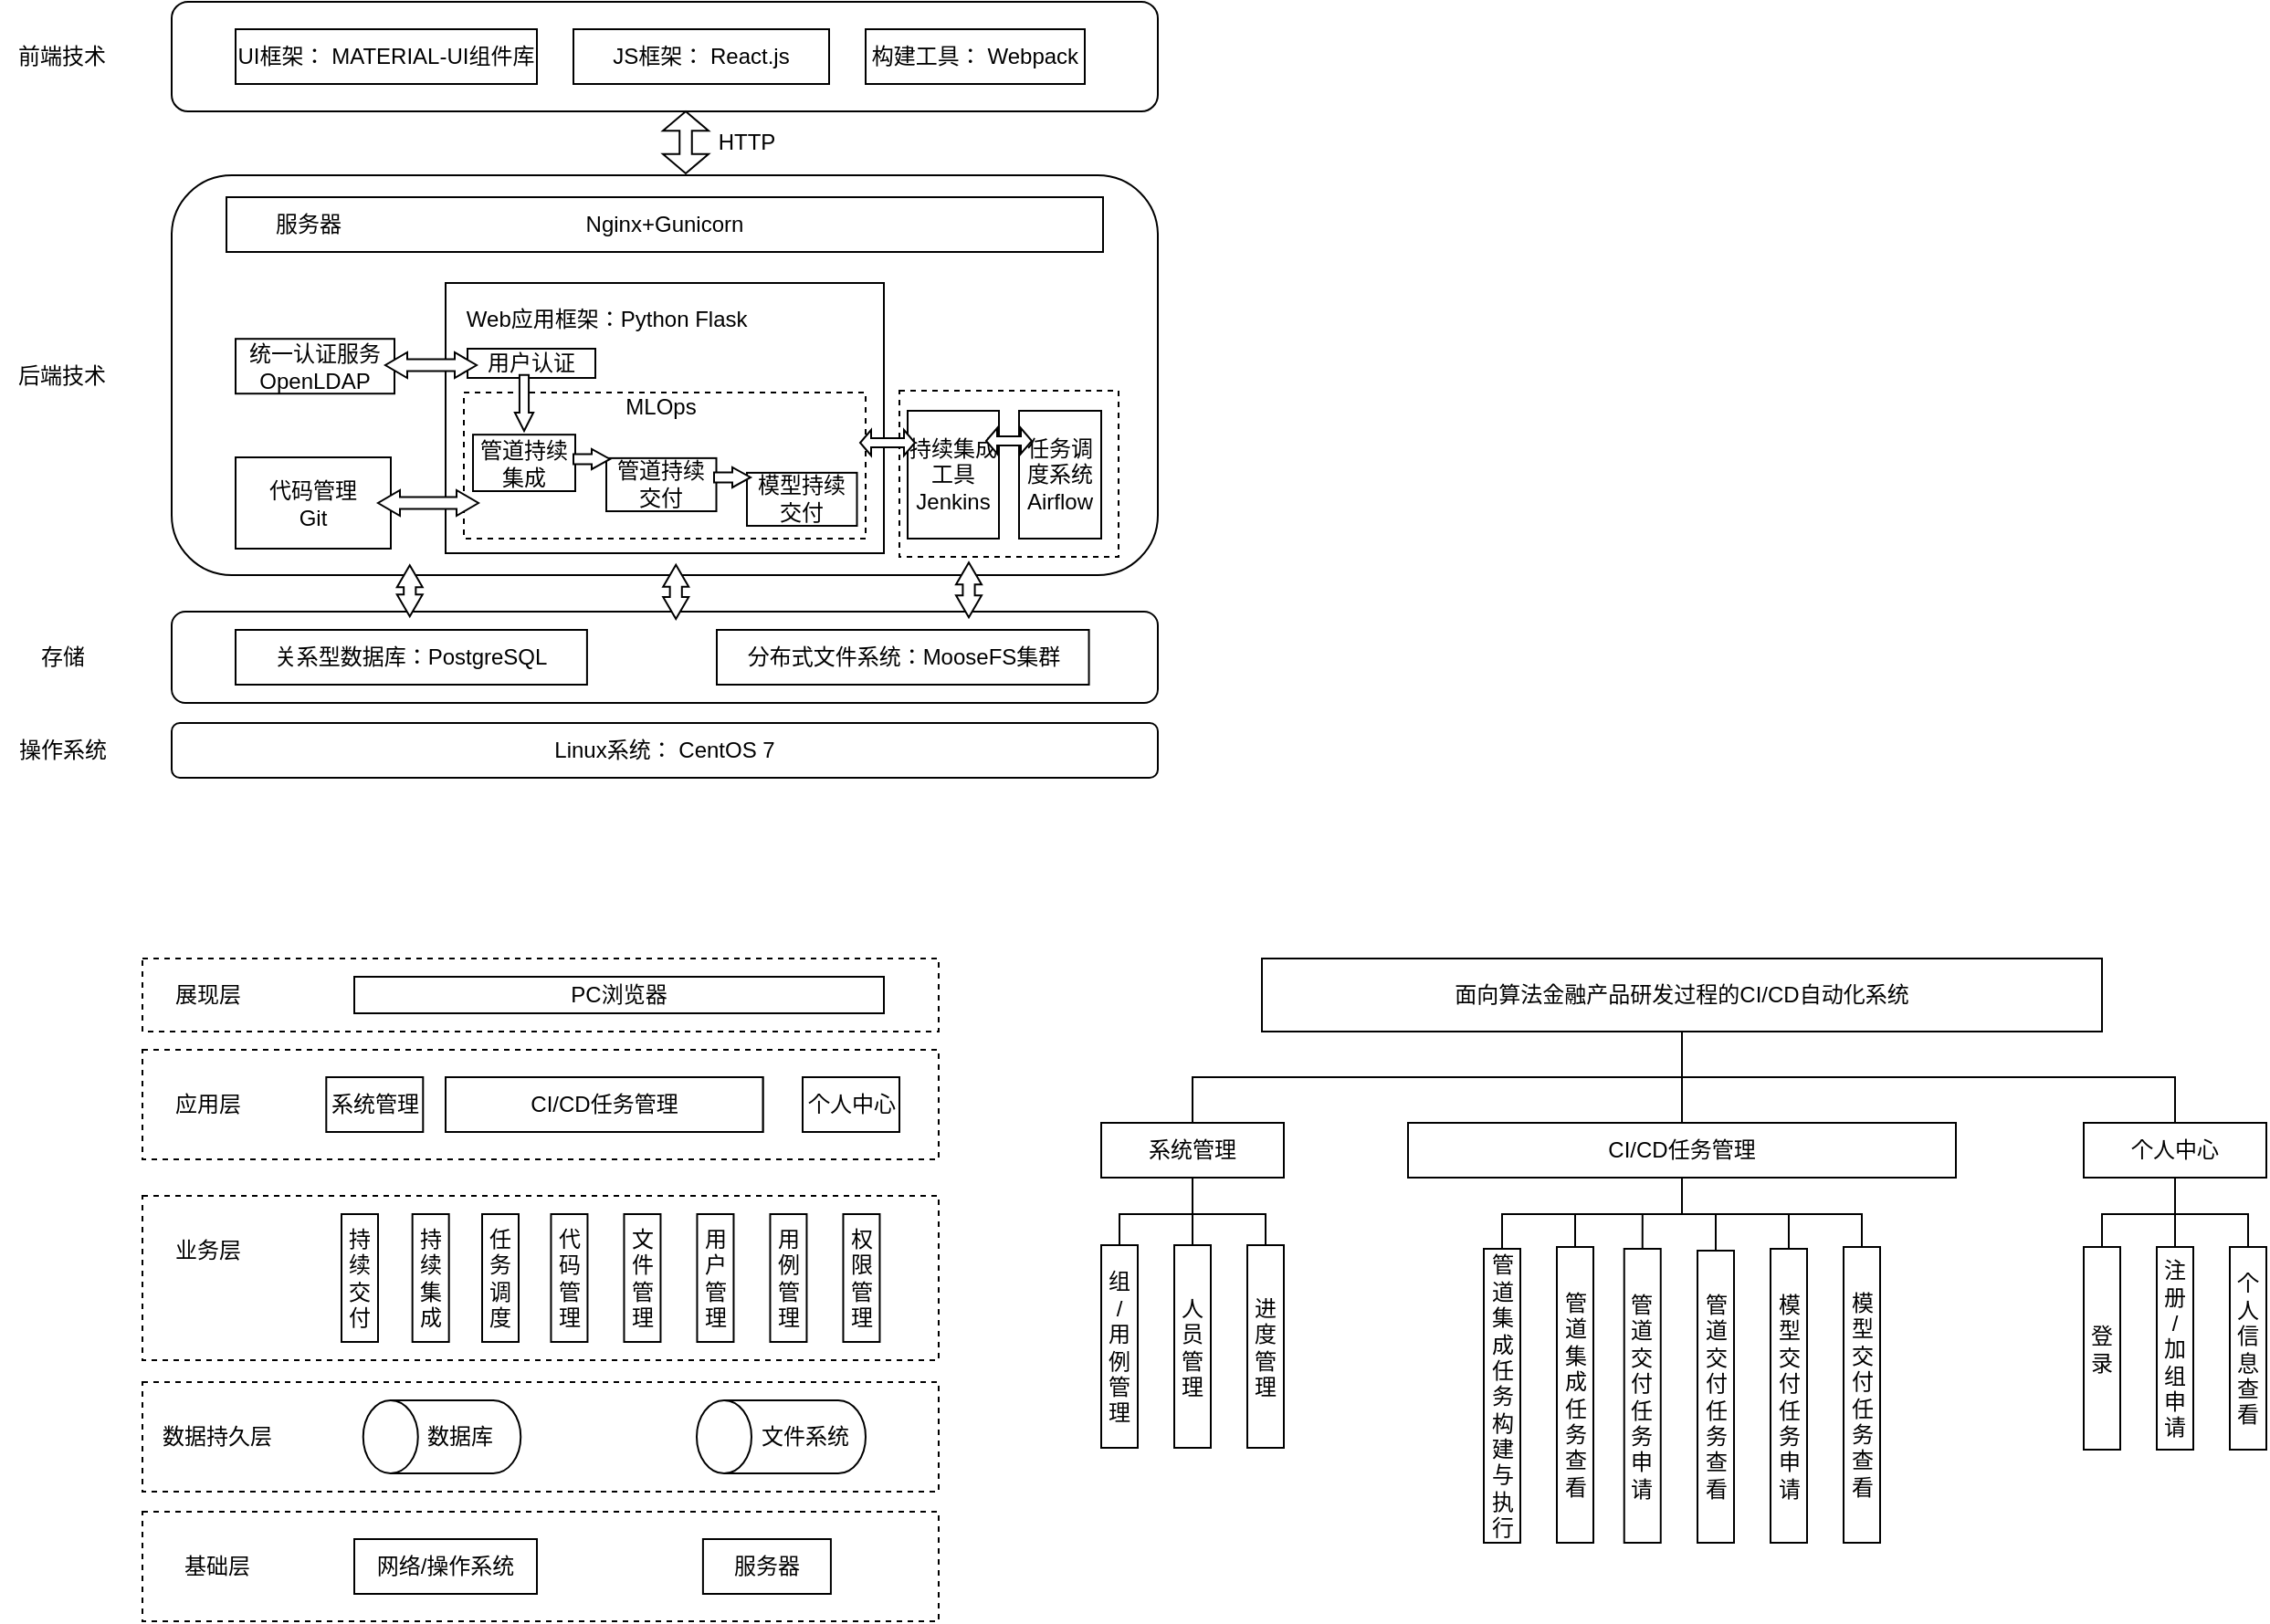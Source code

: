 <mxfile version="14.6.6" type="github">
  <diagram id="vNM15qeYT9EExKCgJNkL" name="第 1 页">
    <mxGraphModel dx="782" dy="437" grid="1" gridSize="10" guides="1" tooltips="1" connect="1" arrows="1" fold="1" page="1" pageScale="1" pageWidth="827" pageHeight="1169" math="0" shadow="0">
      <root>
        <mxCell id="0" />
        <mxCell id="1" parent="0" />
        <mxCell id="6xyBLph1M2rWBh-eGpku-9" value="" style="rounded=1;whiteSpace=wrap;html=1;" vertex="1" parent="1">
          <mxGeometry x="100" y="191" width="540" height="219" as="geometry" />
        </mxCell>
        <mxCell id="6xyBLph1M2rWBh-eGpku-51" value="" style="rounded=0;whiteSpace=wrap;html=1;dashed=1;" vertex="1" parent="1">
          <mxGeometry x="498.5" y="309" width="120" height="91" as="geometry" />
        </mxCell>
        <mxCell id="6xyBLph1M2rWBh-eGpku-11" value="" style="rounded=0;whiteSpace=wrap;html=1;" vertex="1" parent="1">
          <mxGeometry x="250" y="250" width="240" height="148" as="geometry" />
        </mxCell>
        <mxCell id="6xyBLph1M2rWBh-eGpku-48" value="" style="rounded=0;whiteSpace=wrap;html=1;dashed=1;" vertex="1" parent="1">
          <mxGeometry x="260" y="310" width="220" height="80" as="geometry" />
        </mxCell>
        <mxCell id="6xyBLph1M2rWBh-eGpku-1" value="" style="rounded=1;whiteSpace=wrap;html=1;" vertex="1" parent="1">
          <mxGeometry x="100" y="96" width="540" height="60" as="geometry" />
        </mxCell>
        <mxCell id="6xyBLph1M2rWBh-eGpku-2" value="前端技术" style="text;html=1;strokeColor=none;fillColor=none;align=center;verticalAlign=middle;whiteSpace=wrap;rounded=0;" vertex="1" parent="1">
          <mxGeometry x="15.0" y="116" width="50" height="20" as="geometry" />
        </mxCell>
        <mxCell id="6xyBLph1M2rWBh-eGpku-3" value="UI框架： MATERIAL-UI组件库" style="rounded=0;whiteSpace=wrap;html=1;" vertex="1" parent="1">
          <mxGeometry x="135" y="111" width="165" height="30" as="geometry" />
        </mxCell>
        <mxCell id="6xyBLph1M2rWBh-eGpku-4" value="JS框架： React.js" style="rounded=0;whiteSpace=wrap;html=1;" vertex="1" parent="1">
          <mxGeometry x="320" y="111" width="140" height="30" as="geometry" />
        </mxCell>
        <mxCell id="6xyBLph1M2rWBh-eGpku-7" value="" style="html=1;shadow=0;dashed=0;align=center;verticalAlign=middle;shape=mxgraph.arrows2.twoWayArrow;dy=0.73;dx=10.67;rotation=90;" vertex="1" parent="1">
          <mxGeometry x="364.5" y="160.5" width="34" height="25" as="geometry" />
        </mxCell>
        <mxCell id="6xyBLph1M2rWBh-eGpku-8" value="HTTP" style="text;html=1;strokeColor=none;fillColor=none;align=center;verticalAlign=middle;whiteSpace=wrap;rounded=0;" vertex="1" parent="1">
          <mxGeometry x="394.5" y="163" width="40" height="20" as="geometry" />
        </mxCell>
        <mxCell id="6xyBLph1M2rWBh-eGpku-10" value="Nginx+Gunicorn" style="rounded=0;whiteSpace=wrap;html=1;" vertex="1" parent="1">
          <mxGeometry x="130" y="203" width="480" height="30" as="geometry" />
        </mxCell>
        <mxCell id="6xyBLph1M2rWBh-eGpku-16" value="Web应用框架：Python Flask&amp;nbsp;" style="text;html=1;strokeColor=none;fillColor=none;align=center;verticalAlign=middle;whiteSpace=wrap;rounded=0;" vertex="1" parent="1">
          <mxGeometry x="255" y="260" width="170" height="20" as="geometry" />
        </mxCell>
        <mxCell id="6xyBLph1M2rWBh-eGpku-17" value="Linux系统： CentOS 7" style="rounded=1;whiteSpace=wrap;html=1;" vertex="1" parent="1">
          <mxGeometry x="100" y="491" width="540" height="30" as="geometry" />
        </mxCell>
        <mxCell id="6xyBLph1M2rWBh-eGpku-27" value="统一认证服务&lt;br&gt;OpenLDAP" style="rounded=0;whiteSpace=wrap;html=1;" vertex="1" parent="1">
          <mxGeometry x="135" y="280.6" width="87" height="30" as="geometry" />
        </mxCell>
        <mxCell id="6xyBLph1M2rWBh-eGpku-28" value="代码管理&lt;br&gt;Git" style="rounded=0;whiteSpace=wrap;html=1;" vertex="1" parent="1">
          <mxGeometry x="135" y="345.5" width="85" height="50" as="geometry" />
        </mxCell>
        <mxCell id="6xyBLph1M2rWBh-eGpku-29" value="操作系统" style="text;html=1;strokeColor=none;fillColor=none;align=center;verticalAlign=middle;whiteSpace=wrap;rounded=0;" vertex="1" parent="1">
          <mxGeometry x="12.5" y="496" width="55" height="20" as="geometry" />
        </mxCell>
        <mxCell id="6xyBLph1M2rWBh-eGpku-31" value="" style="html=1;shadow=0;dashed=0;align=center;verticalAlign=middle;shape=mxgraph.arrows2.twoWayArrow;dy=0.53;dx=12;rotation=0;" vertex="1" parent="1">
          <mxGeometry x="213" y="363.5" width="55" height="14" as="geometry" />
        </mxCell>
        <mxCell id="6xyBLph1M2rWBh-eGpku-32" value="任务调度系统&lt;br&gt;Airflow" style="rounded=0;whiteSpace=wrap;html=1;" vertex="1" parent="1">
          <mxGeometry x="564" y="320" width="45" height="70" as="geometry" />
        </mxCell>
        <mxCell id="6xyBLph1M2rWBh-eGpku-33" value="持续集成工具&lt;br&gt;Jenkins" style="rounded=0;whiteSpace=wrap;html=1;" vertex="1" parent="1">
          <mxGeometry x="503" y="320" width="50" height="70" as="geometry" />
        </mxCell>
        <mxCell id="6xyBLph1M2rWBh-eGpku-34" value="" style="html=1;shadow=0;dashed=0;align=center;verticalAlign=middle;shape=mxgraph.arrows2.twoWayArrow;dy=0.64;dx=6;rotation=0;" vertex="1" parent="1">
          <mxGeometry x="477" y="330.5" width="30" height="14" as="geometry" />
        </mxCell>
        <mxCell id="6xyBLph1M2rWBh-eGpku-36" value="服务器" style="text;html=1;strokeColor=none;fillColor=none;align=center;verticalAlign=middle;whiteSpace=wrap;rounded=0;" vertex="1" parent="1">
          <mxGeometry x="155" y="208" width="40" height="20" as="geometry" />
        </mxCell>
        <mxCell id="6xyBLph1M2rWBh-eGpku-37" value="用户认证" style="rounded=0;whiteSpace=wrap;html=1;" vertex="1" parent="1">
          <mxGeometry x="262" y="286" width="70" height="16" as="geometry" />
        </mxCell>
        <mxCell id="6xyBLph1M2rWBh-eGpku-39" value="" style="html=1;shadow=0;dashed=0;align=center;verticalAlign=middle;shape=mxgraph.arrows2.arrow;dy=0.5;dx=10;notch=0;rotation=90;" vertex="1" parent="1">
          <mxGeometry x="277.65" y="310.6" width="30.7" height="10.13" as="geometry" />
        </mxCell>
        <mxCell id="6xyBLph1M2rWBh-eGpku-42" value="管道持续集成" style="rounded=0;whiteSpace=wrap;html=1;" vertex="1" parent="1">
          <mxGeometry x="265" y="333.07" width="56" height="30.93" as="geometry" />
        </mxCell>
        <mxCell id="6xyBLph1M2rWBh-eGpku-43" value="管道持续&lt;br&gt;交付" style="rounded=0;whiteSpace=wrap;html=1;" vertex="1" parent="1">
          <mxGeometry x="338" y="345.94" width="60.25" height="29.07" as="geometry" />
        </mxCell>
        <mxCell id="6xyBLph1M2rWBh-eGpku-46" value="模型持续&lt;br&gt;交付" style="rounded=0;whiteSpace=wrap;html=1;" vertex="1" parent="1">
          <mxGeometry x="415" y="353.94" width="60.25" height="29.07" as="geometry" />
        </mxCell>
        <mxCell id="6xyBLph1M2rWBh-eGpku-47" value="" style="html=1;shadow=0;dashed=0;align=center;verticalAlign=middle;shape=mxgraph.arrows2.twoWayArrow;dy=0.64;dx=6;rotation=0;" vertex="1" parent="1">
          <mxGeometry x="546" y="329.5" width="25" height="14" as="geometry" />
        </mxCell>
        <mxCell id="6xyBLph1M2rWBh-eGpku-45" value="" style="html=1;shadow=0;dashed=0;align=center;verticalAlign=middle;shape=mxgraph.arrows2.arrow;dy=0.5;dx=10;notch=0;rotation=0;" vertex="1" parent="1">
          <mxGeometry x="397" y="350.94" width="20" height="11.06" as="geometry" />
        </mxCell>
        <mxCell id="6xyBLph1M2rWBh-eGpku-40" value="" style="html=1;shadow=0;dashed=0;align=center;verticalAlign=middle;shape=mxgraph.arrows2.arrow;dy=0.5;dx=10;notch=0;rotation=0;" vertex="1" parent="1">
          <mxGeometry x="320" y="340.94" width="20" height="11.06" as="geometry" />
        </mxCell>
        <mxCell id="6xyBLph1M2rWBh-eGpku-52" value="存储" style="text;html=1;strokeColor=none;fillColor=none;align=center;verticalAlign=middle;whiteSpace=wrap;rounded=0;" vertex="1" parent="1">
          <mxGeometry x="6.566" y="445" width="66.869" height="20" as="geometry" />
        </mxCell>
        <mxCell id="6xyBLph1M2rWBh-eGpku-53" value="后端技术" style="text;html=1;strokeColor=none;fillColor=none;align=center;verticalAlign=middle;whiteSpace=wrap;rounded=0;" vertex="1" parent="1">
          <mxGeometry x="15" y="290.6" width="50" height="20" as="geometry" />
        </mxCell>
        <mxCell id="6xyBLph1M2rWBh-eGpku-54" value="MLOps" style="text;html=1;strokeColor=none;fillColor=none;align=center;verticalAlign=middle;whiteSpace=wrap;rounded=0;dashed=1;" vertex="1" parent="1">
          <mxGeometry x="348.13" y="308.07" width="40" height="20" as="geometry" />
        </mxCell>
        <mxCell id="6xyBLph1M2rWBh-eGpku-12" value="" style="rounded=1;whiteSpace=wrap;html=1;" vertex="1" parent="1">
          <mxGeometry x="100" y="430" width="540" height="50" as="geometry" />
        </mxCell>
        <mxCell id="6xyBLph1M2rWBh-eGpku-13" value="关系型数据库：PostgreSQL" style="rounded=0;whiteSpace=wrap;html=1;" vertex="1" parent="1">
          <mxGeometry x="134.997" y="440" width="192.453" height="30" as="geometry" />
        </mxCell>
        <mxCell id="6xyBLph1M2rWBh-eGpku-15" value="分布式文件系统：MooseFS集群" style="rounded=0;whiteSpace=wrap;html=1;" vertex="1" parent="1">
          <mxGeometry x="398.501" y="440" width="203.774" height="30" as="geometry" />
        </mxCell>
        <mxCell id="6xyBLph1M2rWBh-eGpku-25" value="" style="html=1;shadow=0;dashed=0;align=center;verticalAlign=middle;shape=mxgraph.arrows2.twoWayArrow;dy=0.53;dx=12;rotation=90;" vertex="1" parent="1">
          <mxGeometry x="216.38" y="411.63" width="28" height="14" as="geometry" />
        </mxCell>
        <mxCell id="6xyBLph1M2rWBh-eGpku-50" value="" style="html=1;shadow=0;dashed=0;align=center;verticalAlign=middle;shape=mxgraph.arrows2.twoWayArrow;dy=0.53;dx=12;rotation=90;" vertex="1" parent="1">
          <mxGeometry x="521.5" y="411.13" width="30" height="14" as="geometry" />
        </mxCell>
        <mxCell id="6xyBLph1M2rWBh-eGpku-26" value="" style="html=1;shadow=0;dashed=0;align=center;verticalAlign=middle;shape=mxgraph.arrows2.twoWayArrow;dy=0.53;dx=12;rotation=90;" vertex="1" parent="1">
          <mxGeometry x="361.28" y="412.16" width="29.67" height="14" as="geometry" />
        </mxCell>
        <mxCell id="6xyBLph1M2rWBh-eGpku-58" value="构建工具： Webpack" style="rounded=0;whiteSpace=wrap;html=1;" vertex="1" parent="1">
          <mxGeometry x="480" y="111" width="120" height="30" as="geometry" />
        </mxCell>
        <mxCell id="6xyBLph1M2rWBh-eGpku-35" value="" style="html=1;shadow=0;dashed=0;align=center;verticalAlign=middle;shape=mxgraph.arrows2.twoWayArrow;dy=0.53;dx=12;rotation=0;" vertex="1" parent="1">
          <mxGeometry x="217" y="288" width="50" height="14" as="geometry" />
        </mxCell>
        <mxCell id="6xyBLph1M2rWBh-eGpku-60" value="" style="rounded=0;whiteSpace=wrap;html=1;dashed=1;" vertex="1" parent="1">
          <mxGeometry x="84" y="620" width="436" height="40" as="geometry" />
        </mxCell>
        <mxCell id="6xyBLph1M2rWBh-eGpku-61" value="" style="rounded=0;whiteSpace=wrap;html=1;dashed=1;" vertex="1" parent="1">
          <mxGeometry x="84" y="670" width="436" height="60" as="geometry" />
        </mxCell>
        <mxCell id="6xyBLph1M2rWBh-eGpku-62" value="展现层" style="text;html=1;strokeColor=none;fillColor=none;align=center;verticalAlign=middle;whiteSpace=wrap;rounded=0;dashed=1;" vertex="1" parent="1">
          <mxGeometry x="100" y="630" width="40" height="20" as="geometry" />
        </mxCell>
        <mxCell id="6xyBLph1M2rWBh-eGpku-63" value="应用层" style="text;html=1;strokeColor=none;fillColor=none;align=center;verticalAlign=middle;whiteSpace=wrap;rounded=0;dashed=1;" vertex="1" parent="1">
          <mxGeometry x="100" y="690" width="40" height="20" as="geometry" />
        </mxCell>
        <mxCell id="6xyBLph1M2rWBh-eGpku-64" value="" style="rounded=0;whiteSpace=wrap;html=1;dashed=1;" vertex="1" parent="1">
          <mxGeometry x="84" y="750" width="436" height="90" as="geometry" />
        </mxCell>
        <mxCell id="6xyBLph1M2rWBh-eGpku-65" value="业务层" style="text;html=1;strokeColor=none;fillColor=none;align=center;verticalAlign=middle;whiteSpace=wrap;rounded=0;dashed=1;" vertex="1" parent="1">
          <mxGeometry x="100" y="770" width="40" height="20" as="geometry" />
        </mxCell>
        <mxCell id="6xyBLph1M2rWBh-eGpku-69" value="PC浏览器" style="rounded=0;whiteSpace=wrap;html=1;" vertex="1" parent="1">
          <mxGeometry x="200" y="630" width="290" height="20" as="geometry" />
        </mxCell>
        <mxCell id="6xyBLph1M2rWBh-eGpku-70" value="个人中心" style="rounded=0;whiteSpace=wrap;html=1;" vertex="1" parent="1">
          <mxGeometry x="445.5" y="685" width="53" height="30" as="geometry" />
        </mxCell>
        <mxCell id="6xyBLph1M2rWBh-eGpku-130" style="edgeStyle=orthogonalEdgeStyle;rounded=0;orthogonalLoop=1;jettySize=auto;html=1;exitX=0.5;exitY=1;exitDx=0;exitDy=0;entryX=0.5;entryY=0;entryDx=0;entryDy=0;endArrow=none;endFill=0;" edge="1" parent="1" source="6xyBLph1M2rWBh-eGpku-72" target="6xyBLph1M2rWBh-eGpku-126">
          <mxGeometry relative="1" as="geometry" />
        </mxCell>
        <mxCell id="6xyBLph1M2rWBh-eGpku-131" style="edgeStyle=orthogonalEdgeStyle;rounded=0;orthogonalLoop=1;jettySize=auto;html=1;exitX=0.5;exitY=1;exitDx=0;exitDy=0;endArrow=none;endFill=0;" edge="1" parent="1" source="6xyBLph1M2rWBh-eGpku-72" target="6xyBLph1M2rWBh-eGpku-114">
          <mxGeometry relative="1" as="geometry" />
        </mxCell>
        <mxCell id="6xyBLph1M2rWBh-eGpku-132" style="edgeStyle=orthogonalEdgeStyle;rounded=0;orthogonalLoop=1;jettySize=auto;html=1;exitX=0.5;exitY=1;exitDx=0;exitDy=0;entryX=0.5;entryY=0;entryDx=0;entryDy=0;endArrow=none;endFill=0;" edge="1" parent="1" source="6xyBLph1M2rWBh-eGpku-72" target="6xyBLph1M2rWBh-eGpku-74">
          <mxGeometry relative="1" as="geometry" />
        </mxCell>
        <mxCell id="6xyBLph1M2rWBh-eGpku-72" value="面向算法金融产品研发过程的CI/CD自动化系统" style="rounded=0;whiteSpace=wrap;html=1;" vertex="1" parent="1">
          <mxGeometry x="697" y="620" width="460" height="40" as="geometry" />
        </mxCell>
        <mxCell id="6xyBLph1M2rWBh-eGpku-144" style="edgeStyle=orthogonalEdgeStyle;rounded=0;orthogonalLoop=1;jettySize=auto;html=1;exitX=0.5;exitY=1;exitDx=0;exitDy=0;entryX=0.5;entryY=0;entryDx=0;entryDy=0;endArrow=none;endFill=0;" edge="1" parent="1" source="6xyBLph1M2rWBh-eGpku-74" target="6xyBLph1M2rWBh-eGpku-75">
          <mxGeometry relative="1" as="geometry" />
        </mxCell>
        <mxCell id="6xyBLph1M2rWBh-eGpku-145" style="edgeStyle=orthogonalEdgeStyle;rounded=0;orthogonalLoop=1;jettySize=auto;html=1;exitX=0.5;exitY=1;exitDx=0;exitDy=0;entryX=0.5;entryY=0;entryDx=0;entryDy=0;endArrow=none;endFill=0;" edge="1" parent="1" source="6xyBLph1M2rWBh-eGpku-74" target="6xyBLph1M2rWBh-eGpku-76">
          <mxGeometry relative="1" as="geometry" />
        </mxCell>
        <mxCell id="6xyBLph1M2rWBh-eGpku-146" style="edgeStyle=orthogonalEdgeStyle;rounded=0;orthogonalLoop=1;jettySize=auto;html=1;exitX=0.5;exitY=1;exitDx=0;exitDy=0;entryX=0.5;entryY=0;entryDx=0;entryDy=0;endArrow=none;endFill=0;" edge="1" parent="1" source="6xyBLph1M2rWBh-eGpku-74" target="6xyBLph1M2rWBh-eGpku-78">
          <mxGeometry relative="1" as="geometry" />
        </mxCell>
        <mxCell id="6xyBLph1M2rWBh-eGpku-74" value="个人中心" style="rounded=0;whiteSpace=wrap;html=1;" vertex="1" parent="1">
          <mxGeometry x="1147" y="710" width="100" height="30" as="geometry" />
        </mxCell>
        <mxCell id="6xyBLph1M2rWBh-eGpku-75" value="登录" style="rounded=0;whiteSpace=wrap;html=1;" vertex="1" parent="1">
          <mxGeometry x="1147" y="778" width="20" height="111" as="geometry" />
        </mxCell>
        <mxCell id="6xyBLph1M2rWBh-eGpku-76" value="注册&lt;br&gt;/&lt;br&gt;加组申请" style="rounded=0;whiteSpace=wrap;html=1;" vertex="1" parent="1">
          <mxGeometry x="1187" y="778" width="20" height="111" as="geometry" />
        </mxCell>
        <mxCell id="6xyBLph1M2rWBh-eGpku-78" value="个人信息查看" style="rounded=0;whiteSpace=wrap;html=1;" vertex="1" parent="1">
          <mxGeometry x="1227" y="778" width="20" height="111" as="geometry" />
        </mxCell>
        <mxCell id="6xyBLph1M2rWBh-eGpku-90" value="CICD自动化管理" style="rounded=0;whiteSpace=wrap;html=1;" vertex="1" parent="1">
          <mxGeometry x="250" y="685" width="173.75" height="30" as="geometry" />
        </mxCell>
        <mxCell id="6xyBLph1M2rWBh-eGpku-91" value="系统管理" style="rounded=0;whiteSpace=wrap;html=1;" vertex="1" parent="1">
          <mxGeometry x="184.65" y="685" width="53" height="30" as="geometry" />
        </mxCell>
        <mxCell id="6xyBLph1M2rWBh-eGpku-107" value="持续集成&lt;span style=&quot;color: rgba(0 , 0 , 0 , 0) ; font-family: monospace ; font-size: 0px&quot;&gt;%3CmxGraphModel%3E%3Croot%3E%3CmxCell%20id%3D%220%22%2F%3E%3CmxCell%20id%3D%221%22%20parent%3D%220%22%2F%3E%3CmxCell%20id%3D%222%22%20value%3D%22%E7%94%A8%E4%BE%8B%E7%AE%A1%E7%90%86%22%20style%3D%22rounded%3D0%3BwhiteSpace%3Dwrap%3Bhtml%3D1%3B%22%20vertex%3D%221%22%20parent%3D%221%22%3E%3CmxGeometry%20x%3D%22376.73%22%20y%3D%22760%22%20width%3D%2220%22%20height%3D%2270%22%20as%3D%22geometry%22%2F%3E%3C%2FmxCell%3E%3C%2Froot%3E%3C%2FmxGraphModel%3E&lt;/span&gt;" style="rounded=0;whiteSpace=wrap;html=1;" vertex="1" parent="1">
          <mxGeometry x="231.83" y="760" width="20" height="70" as="geometry" />
        </mxCell>
        <mxCell id="6xyBLph1M2rWBh-eGpku-108" value="持续交付&lt;span style=&quot;color: rgba(0 , 0 , 0 , 0) ; font-family: monospace ; font-size: 0px&quot;&gt;%3CmxGraphModel%3E%3Croot%3E%3CmxCell%20id%3D%220%22%2F%3E%3CmxCell%20id%3D%221%22%20parent%3D%220%22%2F%3E%3CmxCell%20id%3D%222%22%20value%3D%22%E7%94%A8%E4%BE%8B%E7%AE%A1%E7%90%86%22%20style%3D%22rounded%3D0%3BwhiteSpace%3Dwrap%3Bhtml%3D1%3B%22%20vertex%3D%221%22%20parent%3D%221%22%3E%3CmxGeometry%20x%3D%22376.73%22%20y%3D%22760%22%20width%3D%2220%22%20height%3D%2270%22%20as%3D%22geometry%22%2F%3E%3C%2FmxCell%3E%3C%2Froot%3E%3C%2FmxGraphModel%3E&lt;/span&gt;" style="rounded=0;whiteSpace=wrap;html=1;" vertex="1" parent="1">
          <mxGeometry x="193" y="760" width="20" height="70" as="geometry" />
        </mxCell>
        <mxCell id="6xyBLph1M2rWBh-eGpku-106" value="" style="group" vertex="1" connectable="0" parent="1">
          <mxGeometry x="270" y="760" width="217.73" height="70" as="geometry" />
        </mxCell>
        <mxCell id="6xyBLph1M2rWBh-eGpku-92" value="任务调度" style="rounded=0;whiteSpace=wrap;html=1;" vertex="1" parent="6xyBLph1M2rWBh-eGpku-106">
          <mxGeometry width="20" height="70" as="geometry" />
        </mxCell>
        <mxCell id="6xyBLph1M2rWBh-eGpku-93" value="代码管理" style="rounded=0;whiteSpace=wrap;html=1;" vertex="1" parent="6xyBLph1M2rWBh-eGpku-106">
          <mxGeometry x="37.73" width="20" height="70" as="geometry" />
        </mxCell>
        <mxCell id="6xyBLph1M2rWBh-eGpku-94" value="用户管理&lt;span style=&quot;color: rgba(0 , 0 , 0 , 0) ; font-family: monospace ; font-size: 0px&quot;&gt;%3CmxGraphModel%3E%3Croot%3E%3CmxCell%20id%3D%220%22%2F%3E%3CmxCell%20id%3D%221%22%20parent%3D%220%22%2F%3E%3CmxCell%20id%3D%222%22%20value%3D%22%E6%96%87%E4%BB%B6%E7%AE%A1%E7%90%86%22%20style%3D%22rounded%3D0%3BwhiteSpace%3Dwrap%3Bhtml%3D1%3B%22%20vertex%3D%221%22%20parent%3D%221%22%3E%3CmxGeometry%20x%3D%22680%22%20y%3D%22720%22%20width%3D%2220%22%20height%3D%2270%22%20as%3D%22geometry%22%2F%3E%3C%2FmxCell%3E%3C%2Froot%3E%3C%2FmxGraphModel%3E&lt;/span&gt;" style="rounded=0;whiteSpace=wrap;html=1;" vertex="1" parent="6xyBLph1M2rWBh-eGpku-106">
          <mxGeometry x="117.73" width="20" height="70" as="geometry" />
        </mxCell>
        <mxCell id="6xyBLph1M2rWBh-eGpku-95" value="权限管理" style="rounded=0;whiteSpace=wrap;html=1;" vertex="1" parent="6xyBLph1M2rWBh-eGpku-106">
          <mxGeometry x="197.73" width="20" height="70" as="geometry" />
        </mxCell>
        <mxCell id="6xyBLph1M2rWBh-eGpku-96" value="文件管理" style="rounded=0;whiteSpace=wrap;html=1;" vertex="1" parent="6xyBLph1M2rWBh-eGpku-106">
          <mxGeometry x="77.73" width="20" height="70" as="geometry" />
        </mxCell>
        <mxCell id="6xyBLph1M2rWBh-eGpku-97" value="用例管理" style="rounded=0;whiteSpace=wrap;html=1;" vertex="1" parent="6xyBLph1M2rWBh-eGpku-106">
          <mxGeometry x="157.73" width="20" height="70" as="geometry" />
        </mxCell>
        <mxCell id="6xyBLph1M2rWBh-eGpku-66" value="" style="rounded=0;whiteSpace=wrap;html=1;dashed=1;" vertex="1" parent="1">
          <mxGeometry x="84" y="852" width="436" height="60" as="geometry" />
        </mxCell>
        <mxCell id="6xyBLph1M2rWBh-eGpku-67" value="数据持久层" style="text;html=1;strokeColor=none;fillColor=none;align=center;verticalAlign=middle;whiteSpace=wrap;rounded=0;dashed=1;" vertex="1" parent="1">
          <mxGeometry x="90" y="872" width="70" height="20" as="geometry" />
        </mxCell>
        <mxCell id="6xyBLph1M2rWBh-eGpku-101" value="" style="group" vertex="1" connectable="0" parent="1">
          <mxGeometry x="387.5" y="862" width="92.5" height="40" as="geometry" />
        </mxCell>
        <mxCell id="6xyBLph1M2rWBh-eGpku-84" value="" style="shape=cylinder3;whiteSpace=wrap;html=1;boundedLbl=1;backgroundOutline=1;size=15;rounded=1;rotation=-90;" vertex="1" parent="6xyBLph1M2rWBh-eGpku-101">
          <mxGeometry x="26.25" y="-26.25" width="40" height="92.5" as="geometry" />
        </mxCell>
        <mxCell id="6xyBLph1M2rWBh-eGpku-85" value="文件系统" style="text;html=1;strokeColor=none;fillColor=none;align=center;verticalAlign=middle;whiteSpace=wrap;rounded=0;" vertex="1" parent="6xyBLph1M2rWBh-eGpku-101">
          <mxGeometry x="33.25" y="10" width="51.5" height="20" as="geometry" />
        </mxCell>
        <mxCell id="6xyBLph1M2rWBh-eGpku-102" value="" style="group" vertex="1" connectable="0" parent="1">
          <mxGeometry x="204.875" y="861.995" width="86.25" height="40" as="geometry" />
        </mxCell>
        <mxCell id="6xyBLph1M2rWBh-eGpku-79" value="" style="shape=cylinder3;whiteSpace=wrap;html=1;boundedLbl=1;backgroundOutline=1;size=15;rounded=1;rotation=-90;" vertex="1" parent="6xyBLph1M2rWBh-eGpku-102">
          <mxGeometry x="23.125" y="-23.125" width="40" height="86.25" as="geometry" />
        </mxCell>
        <mxCell id="6xyBLph1M2rWBh-eGpku-80" value="数据库" style="text;html=1;strokeColor=none;fillColor=none;align=center;verticalAlign=middle;whiteSpace=wrap;rounded=0;" vertex="1" parent="6xyBLph1M2rWBh-eGpku-102">
          <mxGeometry x="32.775" y="10.005" width="40" height="20" as="geometry" />
        </mxCell>
        <mxCell id="6xyBLph1M2rWBh-eGpku-68" value="" style="rounded=0;whiteSpace=wrap;html=1;dashed=1;" vertex="1" parent="1">
          <mxGeometry x="84" y="923" width="436" height="60" as="geometry" />
        </mxCell>
        <mxCell id="6xyBLph1M2rWBh-eGpku-81" value="基础层" style="text;html=1;strokeColor=none;fillColor=none;align=center;verticalAlign=middle;whiteSpace=wrap;rounded=0;dashed=1;" vertex="1" parent="1">
          <mxGeometry x="100" y="943" width="50" height="20" as="geometry" />
        </mxCell>
        <mxCell id="6xyBLph1M2rWBh-eGpku-82" value="网络/操作系统" style="rounded=0;whiteSpace=wrap;html=1;" vertex="1" parent="1">
          <mxGeometry x="200" y="938" width="100" height="30" as="geometry" />
        </mxCell>
        <mxCell id="6xyBLph1M2rWBh-eGpku-83" value="服务器" style="rounded=0;whiteSpace=wrap;html=1;" vertex="1" parent="1">
          <mxGeometry x="390.95" y="938" width="70" height="30" as="geometry" />
        </mxCell>
        <mxCell id="6xyBLph1M2rWBh-eGpku-113" value="CI/CD任务管理" style="rounded=0;whiteSpace=wrap;html=1;" vertex="1" parent="1">
          <mxGeometry x="250" y="685" width="173.75" height="30" as="geometry" />
        </mxCell>
        <mxCell id="6xyBLph1M2rWBh-eGpku-136" style="edgeStyle=orthogonalEdgeStyle;rounded=0;orthogonalLoop=1;jettySize=auto;html=1;exitX=0.5;exitY=1;exitDx=0;exitDy=0;entryX=0.5;entryY=0;entryDx=0;entryDy=0;endArrow=none;endFill=0;" edge="1" parent="1" source="6xyBLph1M2rWBh-eGpku-114" target="6xyBLph1M2rWBh-eGpku-115">
          <mxGeometry relative="1" as="geometry" />
        </mxCell>
        <mxCell id="6xyBLph1M2rWBh-eGpku-137" style="edgeStyle=orthogonalEdgeStyle;rounded=0;orthogonalLoop=1;jettySize=auto;html=1;exitX=0.5;exitY=1;exitDx=0;exitDy=0;entryX=0.5;entryY=0;entryDx=0;entryDy=0;endArrow=none;endFill=0;" edge="1" parent="1" source="6xyBLph1M2rWBh-eGpku-114" target="6xyBLph1M2rWBh-eGpku-118">
          <mxGeometry relative="1" as="geometry" />
        </mxCell>
        <mxCell id="6xyBLph1M2rWBh-eGpku-138" style="edgeStyle=orthogonalEdgeStyle;rounded=0;orthogonalLoop=1;jettySize=auto;html=1;exitX=0.5;exitY=1;exitDx=0;exitDy=0;entryX=0.5;entryY=0;entryDx=0;entryDy=0;endArrow=none;endFill=0;" edge="1" parent="1" source="6xyBLph1M2rWBh-eGpku-114" target="6xyBLph1M2rWBh-eGpku-116">
          <mxGeometry relative="1" as="geometry" />
        </mxCell>
        <mxCell id="6xyBLph1M2rWBh-eGpku-139" style="edgeStyle=orthogonalEdgeStyle;rounded=0;orthogonalLoop=1;jettySize=auto;html=1;exitX=0.5;exitY=1;exitDx=0;exitDy=0;entryX=0.5;entryY=0;entryDx=0;entryDy=0;endArrow=none;endFill=0;" edge="1" parent="1" source="6xyBLph1M2rWBh-eGpku-114" target="6xyBLph1M2rWBh-eGpku-117">
          <mxGeometry relative="1" as="geometry" />
        </mxCell>
        <mxCell id="6xyBLph1M2rWBh-eGpku-141" style="edgeStyle=orthogonalEdgeStyle;rounded=0;orthogonalLoop=1;jettySize=auto;html=1;exitX=0.5;exitY=1;exitDx=0;exitDy=0;entryX=0.5;entryY=0;entryDx=0;entryDy=0;endArrow=none;endFill=0;" edge="1" parent="1" source="6xyBLph1M2rWBh-eGpku-114" target="6xyBLph1M2rWBh-eGpku-121">
          <mxGeometry relative="1" as="geometry" />
        </mxCell>
        <mxCell id="6xyBLph1M2rWBh-eGpku-143" style="edgeStyle=orthogonalEdgeStyle;rounded=0;orthogonalLoop=1;jettySize=auto;html=1;exitX=0.5;exitY=1;exitDx=0;exitDy=0;entryX=0.5;entryY=0;entryDx=0;entryDy=0;endArrow=none;endFill=0;" edge="1" parent="1" source="6xyBLph1M2rWBh-eGpku-114" target="6xyBLph1M2rWBh-eGpku-123">
          <mxGeometry relative="1" as="geometry" />
        </mxCell>
        <mxCell id="6xyBLph1M2rWBh-eGpku-114" value="CI/CD任务管理" style="rounded=0;whiteSpace=wrap;html=1;" vertex="1" parent="1">
          <mxGeometry x="777" y="710" width="300" height="30" as="geometry" />
        </mxCell>
        <mxCell id="6xyBLph1M2rWBh-eGpku-115" value="管道&lt;br&gt;集成任务构建与执行" style="rounded=0;whiteSpace=wrap;html=1;" vertex="1" parent="1">
          <mxGeometry x="818.5" y="779" width="20" height="161" as="geometry" />
        </mxCell>
        <mxCell id="6xyBLph1M2rWBh-eGpku-116" value="管道交付任务申请" style="rounded=0;whiteSpace=wrap;html=1;" vertex="1" parent="1">
          <mxGeometry x="895.37" y="779" width="20" height="161" as="geometry" />
        </mxCell>
        <mxCell id="6xyBLph1M2rWBh-eGpku-117" value="管道交付任务查看" style="rounded=0;whiteSpace=wrap;html=1;" vertex="1" parent="1">
          <mxGeometry x="935.5" y="780" width="20" height="160" as="geometry" />
        </mxCell>
        <mxCell id="6xyBLph1M2rWBh-eGpku-118" value="管道集成任务查看" style="rounded=0;whiteSpace=wrap;html=1;" vertex="1" parent="1">
          <mxGeometry x="858.5" y="778" width="20" height="162" as="geometry" />
        </mxCell>
        <mxCell id="6xyBLph1M2rWBh-eGpku-121" value="模型交付任务申请" style="rounded=0;whiteSpace=wrap;html=1;" vertex="1" parent="1">
          <mxGeometry x="975.5" y="779" width="20" height="161" as="geometry" />
        </mxCell>
        <mxCell id="6xyBLph1M2rWBh-eGpku-123" value="模型交付任务查看" style="rounded=0;whiteSpace=wrap;html=1;" vertex="1" parent="1">
          <mxGeometry x="1015.5" y="778" width="20" height="162" as="geometry" />
        </mxCell>
        <mxCell id="6xyBLph1M2rWBh-eGpku-133" style="edgeStyle=orthogonalEdgeStyle;rounded=0;orthogonalLoop=1;jettySize=auto;html=1;exitX=0.5;exitY=1;exitDx=0;exitDy=0;endArrow=none;endFill=0;" edge="1" parent="1" source="6xyBLph1M2rWBh-eGpku-126" target="6xyBLph1M2rWBh-eGpku-127">
          <mxGeometry relative="1" as="geometry" />
        </mxCell>
        <mxCell id="6xyBLph1M2rWBh-eGpku-134" style="edgeStyle=orthogonalEdgeStyle;rounded=0;orthogonalLoop=1;jettySize=auto;html=1;exitX=0.5;exitY=1;exitDx=0;exitDy=0;entryX=0.5;entryY=0;entryDx=0;entryDy=0;endArrow=none;endFill=0;" edge="1" parent="1" source="6xyBLph1M2rWBh-eGpku-126" target="6xyBLph1M2rWBh-eGpku-128">
          <mxGeometry relative="1" as="geometry" />
        </mxCell>
        <mxCell id="6xyBLph1M2rWBh-eGpku-135" style="edgeStyle=orthogonalEdgeStyle;rounded=0;orthogonalLoop=1;jettySize=auto;html=1;exitX=0.5;exitY=1;exitDx=0;exitDy=0;endArrow=none;endFill=0;entryX=0.5;entryY=0;entryDx=0;entryDy=0;" edge="1" parent="1" source="6xyBLph1M2rWBh-eGpku-126" target="6xyBLph1M2rWBh-eGpku-129">
          <mxGeometry relative="1" as="geometry">
            <mxPoint x="700" y="760" as="targetPoint" />
          </mxGeometry>
        </mxCell>
        <mxCell id="6xyBLph1M2rWBh-eGpku-126" value="系统管理" style="rounded=0;whiteSpace=wrap;html=1;" vertex="1" parent="1">
          <mxGeometry x="609" y="710" width="100" height="30" as="geometry" />
        </mxCell>
        <mxCell id="6xyBLph1M2rWBh-eGpku-127" value="组&lt;br&gt;/&lt;br&gt;用例管理" style="rounded=0;whiteSpace=wrap;html=1;" vertex="1" parent="1">
          <mxGeometry x="609" y="777" width="20" height="111" as="geometry" />
        </mxCell>
        <mxCell id="6xyBLph1M2rWBh-eGpku-128" value="人员管理" style="rounded=0;whiteSpace=wrap;html=1;" vertex="1" parent="1">
          <mxGeometry x="649" y="777" width="20" height="111" as="geometry" />
        </mxCell>
        <mxCell id="6xyBLph1M2rWBh-eGpku-129" value="进度管理" style="rounded=0;whiteSpace=wrap;html=1;" vertex="1" parent="1">
          <mxGeometry x="689" y="777" width="20" height="111" as="geometry" />
        </mxCell>
      </root>
    </mxGraphModel>
  </diagram>
</mxfile>
